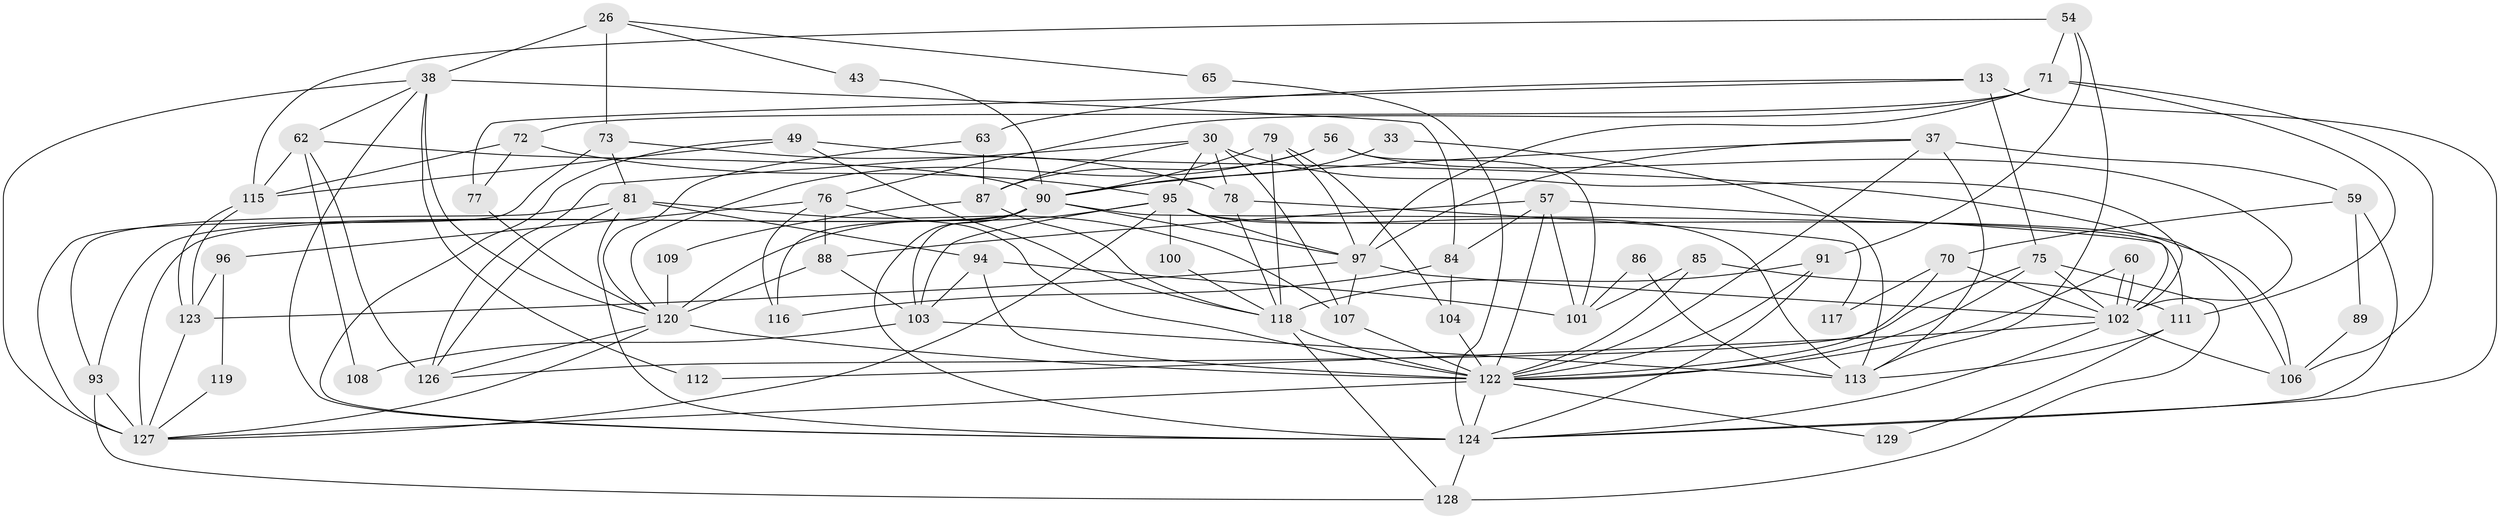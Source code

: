 // original degree distribution, {5: 0.2248062015503876, 3: 0.20930232558139536, 2: 0.16279069767441862, 4: 0.2713178294573643, 7: 0.015503875968992248, 6: 0.10077519379844961, 8: 0.015503875968992248}
// Generated by graph-tools (version 1.1) at 2025/51/03/09/25 04:51:00]
// undirected, 64 vertices, 155 edges
graph export_dot {
graph [start="1"]
  node [color=gray90,style=filled];
  13 [super="+7"];
  26;
  30 [super="+3"];
  33;
  37 [super="+20"];
  38 [super="+19"];
  43;
  49;
  54 [super="+14"];
  56;
  57 [super="+45"];
  59;
  60;
  62 [super="+48"];
  63;
  65;
  70;
  71;
  72 [super="+6+47"];
  73 [super="+25"];
  75;
  76;
  77;
  78;
  79;
  81;
  84;
  85 [super="+68"];
  86;
  87 [super="+23+66"];
  88;
  89;
  90 [super="+42+64"];
  91;
  93;
  94;
  95 [super="+32+58+80"];
  96;
  97 [super="+53+44"];
  100;
  101;
  102 [super="+92+99"];
  103 [super="+28"];
  104;
  106 [super="+41+22"];
  107;
  108;
  109;
  111 [super="+18"];
  112;
  113;
  115 [super="+110"];
  116;
  117;
  118 [super="+39+61+82"];
  119;
  120 [super="+2+51+34+31"];
  122 [super="+36+35+50+121"];
  123;
  124 [super="+114+67+98"];
  126 [super="+4"];
  127 [super="+125+105"];
  128;
  129;
  13 -- 75 [weight=2];
  13 -- 63 [weight=2];
  13 -- 124 [weight=2];
  13 -- 77;
  26 -- 73 [weight=2];
  26 -- 43;
  26 -- 65;
  26 -- 38;
  30 -- 78;
  30 -- 107 [weight=2];
  30 -- 95;
  30 -- 102;
  30 -- 126;
  30 -- 87;
  33 -- 113;
  33 -- 90;
  37 -- 97;
  37 -- 113;
  37 -- 59;
  37 -- 122;
  37 -- 90;
  38 -- 84;
  38 -- 112;
  38 -- 120 [weight=3];
  38 -- 124;
  38 -- 127;
  38 -- 62;
  43 -- 90;
  49 -- 124;
  49 -- 115;
  49 -- 106;
  49 -- 118;
  54 -- 71;
  54 -- 115;
  54 -- 113;
  54 -- 91;
  56 -- 87;
  56 -- 101;
  56 -- 102;
  56 -- 120;
  57 -- 88;
  57 -- 84;
  57 -- 122;
  57 -- 101;
  57 -- 102;
  59 -- 70;
  59 -- 89;
  59 -- 124;
  60 -- 102;
  60 -- 102;
  60 -- 122;
  62 -- 126;
  62 -- 115;
  62 -- 108;
  62 -- 90;
  63 -- 87 [weight=2];
  63 -- 120;
  65 -- 124;
  70 -- 117;
  70 -- 102;
  70 -- 122;
  71 -- 76;
  71 -- 111;
  71 -- 72;
  71 -- 97;
  71 -- 106;
  72 -- 95 [weight=2];
  72 -- 77;
  72 -- 115 [weight=3];
  73 -- 127 [weight=3];
  73 -- 81;
  73 -- 78;
  75 -- 126;
  75 -- 128;
  75 -- 102;
  75 -- 122;
  76 -- 116;
  76 -- 88;
  76 -- 96;
  76 -- 122;
  77 -- 120;
  78 -- 117;
  78 -- 118;
  79 -- 97;
  79 -- 104;
  79 -- 118;
  79 -- 90;
  81 -- 93;
  81 -- 94;
  81 -- 107;
  81 -- 126;
  81 -- 124;
  84 -- 104;
  84 -- 116;
  85 -- 111;
  85 -- 101;
  85 -- 122 [weight=2];
  86 -- 113;
  86 -- 101;
  87 -- 109;
  87 -- 118;
  88 -- 103;
  88 -- 120;
  89 -- 106;
  90 -- 97 [weight=2];
  90 -- 103 [weight=2];
  90 -- 111;
  90 -- 124 [weight=4];
  90 -- 93;
  90 -- 127 [weight=2];
  90 -- 116;
  91 -- 118 [weight=2];
  91 -- 122;
  91 -- 124;
  93 -- 127;
  93 -- 128;
  94 -- 101;
  94 -- 103;
  94 -- 122;
  95 -- 100;
  95 -- 113;
  95 -- 97 [weight=3];
  95 -- 120 [weight=3];
  95 -- 103;
  95 -- 106 [weight=2];
  95 -- 127;
  96 -- 123;
  96 -- 119;
  97 -- 107;
  97 -- 102 [weight=2];
  97 -- 123;
  100 -- 118;
  102 -- 124 [weight=3];
  102 -- 112;
  102 -- 106;
  103 -- 113 [weight=2];
  103 -- 108;
  104 -- 122;
  107 -- 122;
  109 -- 120;
  111 -- 129;
  111 -- 113;
  115 -- 123;
  115 -- 123;
  118 -- 128;
  118 -- 122 [weight=2];
  119 -- 127;
  120 -- 122 [weight=5];
  120 -- 127 [weight=2];
  120 -- 126;
  122 -- 124 [weight=2];
  122 -- 127;
  122 -- 129;
  123 -- 127;
  124 -- 128;
}
